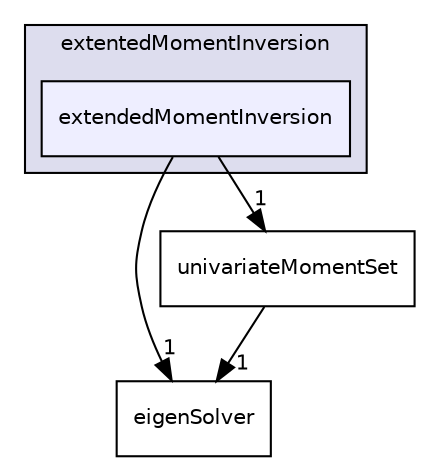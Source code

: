 digraph "/home/alberto/OpenFOAM-dev/albertop-dev/applications/development/OpenQBMM-dev/OpenQBMM-dev/src/quadratureMethods/extentedMomentInversion/extendedMomentInversion" {
  bgcolor=transparent;
  compound=true
  node [ fontsize="10", fontname="Helvetica"];
  edge [ labelfontsize="10", labelfontname="Helvetica"];
  subgraph clusterdir_84a87e5ee03d6eeda404f667b1da0232 {
    graph [ bgcolor="#ddddee", pencolor="black", label="extentedMomentInversion" fontname="Helvetica", fontsize="10", URL="dir_84a87e5ee03d6eeda404f667b1da0232.html"]
  dir_58285a2582aa174f1d8cf6101e2f9b9d [shape=box, label="extendedMomentInversion", style="filled", fillcolor="#eeeeff", pencolor="black", URL="dir_58285a2582aa174f1d8cf6101e2f9b9d.html"];
  }
  dir_1140c78c6728b5733e418ec45eaef0bd [shape=box label="eigenSolver" URL="dir_1140c78c6728b5733e418ec45eaef0bd.html"];
  dir_7423af8eeb458c8e9e12074daec10d2d [shape=box label="univariateMomentSet" URL="dir_7423af8eeb458c8e9e12074daec10d2d.html"];
  dir_7423af8eeb458c8e9e12074daec10d2d->dir_1140c78c6728b5733e418ec45eaef0bd [headlabel="1", labeldistance=1.5 headhref="dir_000044_000001.html"];
  dir_58285a2582aa174f1d8cf6101e2f9b9d->dir_1140c78c6728b5733e418ec45eaef0bd [headlabel="1", labeldistance=1.5 headhref="dir_000004_000001.html"];
  dir_58285a2582aa174f1d8cf6101e2f9b9d->dir_7423af8eeb458c8e9e12074daec10d2d [headlabel="1", labeldistance=1.5 headhref="dir_000004_000044.html"];
}

